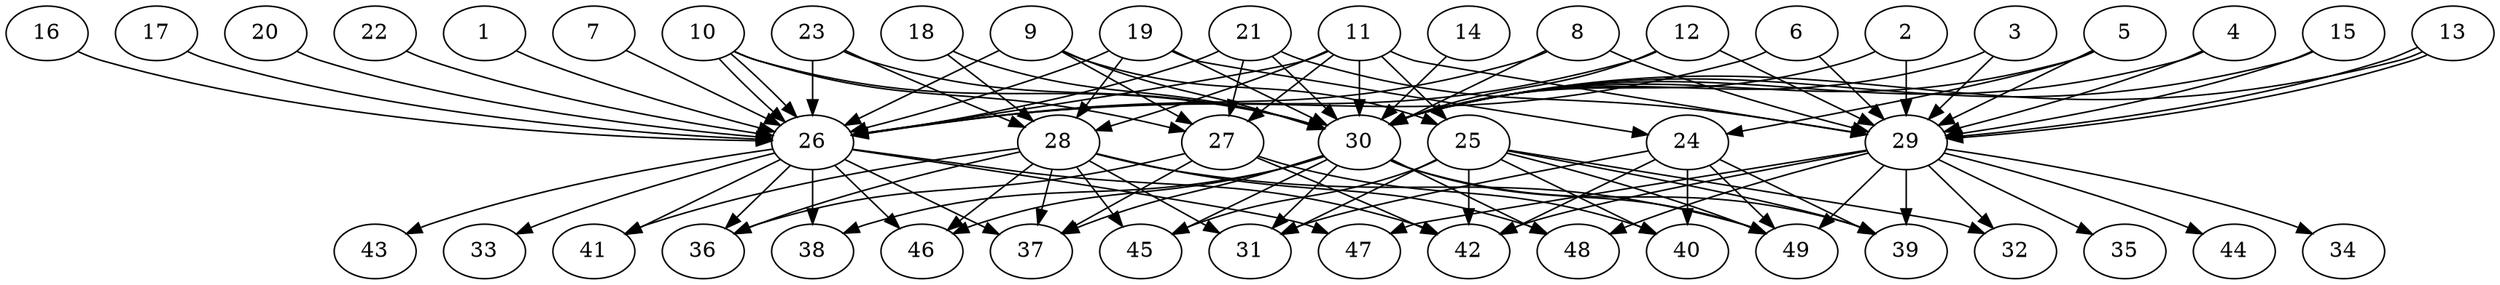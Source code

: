 // DAG (tier=3-complex, mode=data, n=49, ccr=0.536, fat=0.760, density=0.697, regular=0.327, jump=0.231, mindata=4194304, maxdata=33554432)
// DAG automatically generated by daggen at Sun Aug 24 16:33:35 2025
// /home/ermia/Project/Environments/daggen/bin/daggen --dot --ccr 0.536 --fat 0.760 --regular 0.327 --density 0.697 --jump 0.231 --mindata 4194304 --maxdata 33554432 -n 49 
digraph G {
  1 [size="211115667706203520", alpha="0.13", expect_size="105557833853101760"]
  1 -> 26 [size ="3860699201667072"]
  2 [size="233833627374280000", alpha="0.03", expect_size="116916813687140000"]
  2 -> 29 [size ="5159329464320000"]
  2 -> 30 [size ="5159329464320000"]
  3 [size="8519262337113260032000", alpha="0.05", expect_size="4259631168556630016000"]
  3 -> 29 [size ="3337013637939200"]
  3 -> 30 [size ="3337013637939200"]
  4 [size="244084849439701856", alpha="0.15", expect_size="122042424719850928"]
  4 -> 29 [size ="4565826220851200"]
  4 -> 30 [size ="4565826220851200"]
  5 [size="231085741736542432", alpha="0.01", expect_size="115542870868271216"]
  5 -> 24 [size ="497231392145408"]
  5 -> 29 [size ="497231392145408"]
  5 -> 30 [size ="497231392145408"]
  6 [size="94123057755541248", alpha="0.08", expect_size="47061528877770624"]
  6 -> 26 [size ="4169326382809088"]
  6 -> 29 [size ="4169326382809088"]
  7 [size="9236287488736828", alpha="0.00", expect_size="4618143744368414"]
  7 -> 26 [size ="165071833530368"]
  8 [size="158380403731852480", alpha="0.03", expect_size="79190201865926240"]
  8 -> 26 [size ="3262479312355328"]
  8 -> 29 [size ="3262479312355328"]
  8 -> 30 [size ="3262479312355328"]
  9 [size="150201810128069408", alpha="0.06", expect_size="75100905064034704"]
  9 -> 25 [size ="3384025074892800"]
  9 -> 26 [size ="3384025074892800"]
  9 -> 27 [size ="3384025074892800"]
  9 -> 30 [size ="3384025074892800"]
  10 [size="4317158413779185664", alpha="0.17", expect_size="2158579206889592832"]
  10 -> 26 [size ="1453227719524352"]
  10 -> 26 [size ="1453227719524352"]
  10 -> 27 [size ="1453227719524352"]
  10 -> 30 [size ="1453227719524352"]
  11 [size="837448738857117952", alpha="0.16", expect_size="418724369428558976"]
  11 -> 25 [size ="577334335766528"]
  11 -> 26 [size ="577334335766528"]
  11 -> 27 [size ="577334335766528"]
  11 -> 28 [size ="577334335766528"]
  11 -> 29 [size ="577334335766528"]
  11 -> 30 [size ="577334335766528"]
  12 [size="57849911970301672", alpha="0.07", expect_size="28924955985150836"]
  12 -> 26 [size ="966705073356800"]
  12 -> 29 [size ="966705073356800"]
  12 -> 30 [size ="966705073356800"]
  13 [size="34320723332034612690944", alpha="0.12", expect_size="17160361666017306345472"]
  13 -> 29 [size ="8448785323655168"]
  13 -> 29 [size ="8448785323655168"]
  13 -> 30 [size ="8448785323655168"]
  14 [size="230233743487251456", alpha="0.15", expect_size="115116871743625728"]
  14 -> 30 [size ="5309781505998848"]
  15 [size="128059247792449600", alpha="0.01", expect_size="64029623896224800"]
  15 -> 29 [size ="2742121870131200"]
  15 -> 30 [size ="2742121870131200"]
  16 [size="4396397449812176273408", alpha="0.19", expect_size="2198198724906088136704"]
  16 -> 26 [size ="2146946810642432"]
  17 [size="297332880550362349568", alpha="0.08", expect_size="148666440275181174784"]
  17 -> 26 [size ="356384340180992"]
  18 [size="378324465425747328", alpha="0.02", expect_size="189162232712873664"]
  18 -> 28 [size ="8269251605430272"]
  18 -> 30 [size ="8269251605430272"]
  19 [size="335834547982620950528", alpha="0.07", expect_size="167917273991310475264"]
  19 -> 24 [size ="386521421053952"]
  19 -> 26 [size ="386521421053952"]
  19 -> 28 [size ="386521421053952"]
  19 -> 30 [size ="386521421053952"]
  20 [size="2201814615860451840", alpha="0.05", expect_size="1100907307930225920"]
  20 -> 26 [size ="1324176132538368"]
  21 [size="33958638822517349810176", alpha="0.14", expect_size="16979319411258674905088"]
  21 -> 26 [size ="8389257076932608"]
  21 -> 27 [size ="8389257076932608"]
  21 -> 29 [size ="8389257076932608"]
  21 -> 30 [size ="8389257076932608"]
  22 [size="283332487659268320", alpha="0.04", expect_size="141666243829634160"]
  22 -> 26 [size ="4938316227018752"]
  23 [size="9274808393212591341568", alpha="0.20", expect_size="4637404196606295670784"]
  23 -> 26 [size ="3531506022612992"]
  23 -> 28 [size ="3531506022612992"]
  23 -> 30 [size ="3531506022612992"]
  24 [size="6158969889161032704", alpha="0.14", expect_size="3079484944580516352"]
  24 -> 31 [size ="4093743724494848"]
  24 -> 39 [size ="4093743724494848"]
  24 -> 40 [size ="4093743724494848"]
  24 -> 42 [size ="4093743724494848"]
  24 -> 49 [size ="4093743724494848"]
  25 [size="3660968036835916775424", alpha="0.07", expect_size="1830484018417958387712"]
  25 -> 31 [size ="1900293189009408"]
  25 -> 32 [size ="1900293189009408"]
  25 -> 39 [size ="1900293189009408"]
  25 -> 40 [size ="1900293189009408"]
  25 -> 42 [size ="1900293189009408"]
  25 -> 45 [size ="1900293189009408"]
  25 -> 49 [size ="1900293189009408"]
  26 [size="215362159130906272", alpha="0.20", expect_size="107681079565453136"]
  26 -> 33 [size ="7319005484285952"]
  26 -> 36 [size ="7319005484285952"]
  26 -> 37 [size ="7319005484285952"]
  26 -> 38 [size ="7319005484285952"]
  26 -> 41 [size ="7319005484285952"]
  26 -> 42 [size ="7319005484285952"]
  26 -> 43 [size ="7319005484285952"]
  26 -> 46 [size ="7319005484285952"]
  26 -> 47 [size ="7319005484285952"]
  27 [size="7500354315941851136", alpha="0.01", expect_size="3750177157970925568"]
  27 -> 36 [size ="5524219181924352"]
  27 -> 37 [size ="5524219181924352"]
  27 -> 40 [size ="5524219181924352"]
  27 -> 42 [size ="5524219181924352"]
  28 [size="20707036423491633152", alpha="0.16", expect_size="10353518211745816576"]
  28 -> 31 [size ="6590298826211328"]
  28 -> 36 [size ="6590298826211328"]
  28 -> 37 [size ="6590298826211328"]
  28 -> 41 [size ="6590298826211328"]
  28 -> 45 [size ="6590298826211328"]
  28 -> 46 [size ="6590298826211328"]
  28 -> 48 [size ="6590298826211328"]
  28 -> 49 [size ="6590298826211328"]
  29 [size="215847971681560690688", alpha="0.15", expect_size="107923985840780345344"]
  29 -> 32 [size ="287864847859712"]
  29 -> 34 [size ="287864847859712"]
  29 -> 35 [size ="287864847859712"]
  29 -> 39 [size ="287864847859712"]
  29 -> 42 [size ="287864847859712"]
  29 -> 44 [size ="287864847859712"]
  29 -> 47 [size ="287864847859712"]
  29 -> 48 [size ="287864847859712"]
  29 -> 49 [size ="287864847859712"]
  30 [size="172194384747102732288", alpha="0.12", expect_size="86097192373551366144"]
  30 -> 31 [size ="247610644365312"]
  30 -> 37 [size ="247610644365312"]
  30 -> 38 [size ="247610644365312"]
  30 -> 39 [size ="247610644365312"]
  30 -> 45 [size ="247610644365312"]
  30 -> 46 [size ="247610644365312"]
  30 -> 48 [size ="247610644365312"]
  30 -> 49 [size ="247610644365312"]
  31 [size="479580929484512034816", alpha="0.15", expect_size="239790464742256017408"]
  32 [size="146171957315237440", alpha="0.19", expect_size="73085978657618720"]
  33 [size="11715052032201457664", alpha="0.13", expect_size="5857526016100728832"]
  34 [size="20563039708654755840", alpha="0.14", expect_size="10281519854327377920"]
  35 [size="299940647598211203072", alpha="0.18", expect_size="149970323799105601536"]
  36 [size="95477570593375408", alpha="0.00", expect_size="47738785296687704"]
  37 [size="874546534207393664", alpha="0.06", expect_size="437273267103696832"]
  38 [size="1195327467560543488", alpha="0.05", expect_size="597663733780271744"]
  39 [size="29407580231280065773568", alpha="0.10", expect_size="14703790115640032886784"]
  40 [size="250859459490135146496", alpha="0.17", expect_size="125429729745067573248"]
  41 [size="182668776703109627904", alpha="0.00", expect_size="91334388351554813952"]
  42 [size="2455377350070224896", alpha="0.12", expect_size="1227688675035112448"]
  43 [size="17686626418034324", alpha="0.01", expect_size="8843313209017162"]
  44 [size="66915630188055448", alpha="0.16", expect_size="33457815094027724"]
  45 [size="125502179672338608", alpha="0.11", expect_size="62751089836169304"]
  46 [size="10835970961532803072", alpha="0.10", expect_size="5417985480766401536"]
  47 [size="6443704222866673664", alpha="0.11", expect_size="3221852111433336832"]
  48 [size="46377002174929416", alpha="0.07", expect_size="23188501087464708"]
  49 [size="2461594198978231808", alpha="0.14", expect_size="1230797099489115904"]
}
